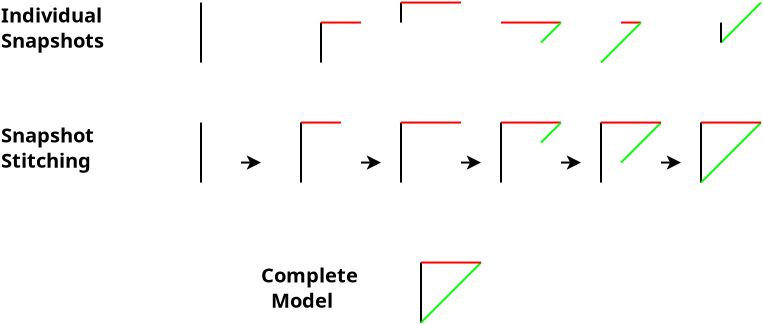<?xml version="1.0" encoding="UTF-8"?>
<dia:diagram xmlns:dia="http://www.lysator.liu.se/~alla/dia/">
  <dia:layer name="Background" visible="true" active="true">
    <dia:object type="Standard - Line" version="0" id="O0">
      <dia:attribute name="obj_pos">
        <dia:point val="-13,-9"/>
      </dia:attribute>
      <dia:attribute name="obj_bb">
        <dia:rectangle val="-13.05,-9.05;-12.95,-5.95"/>
      </dia:attribute>
      <dia:attribute name="conn_endpoints">
        <dia:point val="-13,-9"/>
        <dia:point val="-13,-6"/>
      </dia:attribute>
      <dia:attribute name="numcp">
        <dia:int val="1"/>
      </dia:attribute>
    </dia:object>
    <dia:object type="Standard - Line" version="0" id="O1">
      <dia:attribute name="obj_pos">
        <dia:point val="-7,-8"/>
      </dia:attribute>
      <dia:attribute name="obj_bb">
        <dia:rectangle val="-7.05,-8.05;-6.95,-5.95"/>
      </dia:attribute>
      <dia:attribute name="conn_endpoints">
        <dia:point val="-7,-8"/>
        <dia:point val="-7,-6"/>
      </dia:attribute>
      <dia:attribute name="numcp">
        <dia:int val="1"/>
      </dia:attribute>
    </dia:object>
    <dia:object type="Standard - Line" version="0" id="O2">
      <dia:attribute name="obj_pos">
        <dia:point val="-7,-8"/>
      </dia:attribute>
      <dia:attribute name="obj_bb">
        <dia:rectangle val="-7.05,-8.05;-4.95,-7.95"/>
      </dia:attribute>
      <dia:attribute name="conn_endpoints">
        <dia:point val="-7,-8"/>
        <dia:point val="-5,-8"/>
      </dia:attribute>
      <dia:attribute name="numcp">
        <dia:int val="1"/>
      </dia:attribute>
      <dia:attribute name="line_color">
        <dia:color val="#ff0000"/>
      </dia:attribute>
    </dia:object>
    <dia:object type="Standard - Line" version="0" id="O3">
      <dia:attribute name="obj_pos">
        <dia:point val="-3,-8"/>
      </dia:attribute>
      <dia:attribute name="obj_bb">
        <dia:rectangle val="-3.05,-9.05;-2.95,-7.95"/>
      </dia:attribute>
      <dia:attribute name="conn_endpoints">
        <dia:point val="-3,-8"/>
        <dia:point val="-3,-9"/>
      </dia:attribute>
      <dia:attribute name="numcp">
        <dia:int val="1"/>
      </dia:attribute>
    </dia:object>
    <dia:object type="Standard - Line" version="0" id="O4">
      <dia:attribute name="obj_pos">
        <dia:point val="-3,-9"/>
      </dia:attribute>
      <dia:attribute name="obj_bb">
        <dia:rectangle val="-3.05,-9.05;0.05,-8.95"/>
      </dia:attribute>
      <dia:attribute name="conn_endpoints">
        <dia:point val="-3,-9"/>
        <dia:point val="0,-9"/>
      </dia:attribute>
      <dia:attribute name="numcp">
        <dia:int val="1"/>
      </dia:attribute>
      <dia:attribute name="line_color">
        <dia:color val="#ff0000"/>
      </dia:attribute>
    </dia:object>
    <dia:object type="Standard - Line" version="0" id="O5">
      <dia:attribute name="obj_pos">
        <dia:point val="2,-8"/>
      </dia:attribute>
      <dia:attribute name="obj_bb">
        <dia:rectangle val="1.95,-8.05;5.05,-7.95"/>
      </dia:attribute>
      <dia:attribute name="conn_endpoints">
        <dia:point val="2,-8"/>
        <dia:point val="5,-8"/>
      </dia:attribute>
      <dia:attribute name="numcp">
        <dia:int val="1"/>
      </dia:attribute>
      <dia:attribute name="line_color">
        <dia:color val="#ff0000"/>
      </dia:attribute>
    </dia:object>
    <dia:object type="Standard - Line" version="0" id="O6">
      <dia:attribute name="obj_pos">
        <dia:point val="4,-7"/>
      </dia:attribute>
      <dia:attribute name="obj_bb">
        <dia:rectangle val="3.929,-8.071;5.071,-6.929"/>
      </dia:attribute>
      <dia:attribute name="conn_endpoints">
        <dia:point val="4,-7"/>
        <dia:point val="5,-8"/>
      </dia:attribute>
      <dia:attribute name="numcp">
        <dia:int val="1"/>
      </dia:attribute>
      <dia:attribute name="line_color">
        <dia:color val="#00ff00"/>
      </dia:attribute>
    </dia:object>
    <dia:object type="Standard - Line" version="0" id="O7">
      <dia:attribute name="obj_pos">
        <dia:point val="8,-8"/>
      </dia:attribute>
      <dia:attribute name="obj_bb">
        <dia:rectangle val="7.95,-8.05;9.05,-7.95"/>
      </dia:attribute>
      <dia:attribute name="conn_endpoints">
        <dia:point val="8,-8"/>
        <dia:point val="9,-8"/>
      </dia:attribute>
      <dia:attribute name="numcp">
        <dia:int val="1"/>
      </dia:attribute>
      <dia:attribute name="line_color">
        <dia:color val="#ff0000"/>
      </dia:attribute>
    </dia:object>
    <dia:object type="Standard - Line" version="0" id="O8">
      <dia:attribute name="obj_pos">
        <dia:point val="7,-6"/>
      </dia:attribute>
      <dia:attribute name="obj_bb">
        <dia:rectangle val="6.929,-8.071;9.071,-5.929"/>
      </dia:attribute>
      <dia:attribute name="conn_endpoints">
        <dia:point val="7,-6"/>
        <dia:point val="9,-8"/>
      </dia:attribute>
      <dia:attribute name="numcp">
        <dia:int val="1"/>
      </dia:attribute>
      <dia:attribute name="line_color">
        <dia:color val="#00ff00"/>
      </dia:attribute>
    </dia:object>
    <dia:object type="Standard - Line" version="0" id="O9">
      <dia:attribute name="obj_pos">
        <dia:point val="13,-7"/>
      </dia:attribute>
      <dia:attribute name="obj_bb">
        <dia:rectangle val="12.929,-9.071;15.071,-6.929"/>
      </dia:attribute>
      <dia:attribute name="conn_endpoints">
        <dia:point val="13,-7"/>
        <dia:point val="15,-9"/>
      </dia:attribute>
      <dia:attribute name="numcp">
        <dia:int val="1"/>
      </dia:attribute>
      <dia:attribute name="line_color">
        <dia:color val="#00ff00"/>
      </dia:attribute>
    </dia:object>
    <dia:object type="Standard - Line" version="0" id="O10">
      <dia:attribute name="obj_pos">
        <dia:point val="13,-8"/>
      </dia:attribute>
      <dia:attribute name="obj_bb">
        <dia:rectangle val="12.95,-8.05;13.05,-6.95"/>
      </dia:attribute>
      <dia:attribute name="conn_endpoints">
        <dia:point val="13,-8"/>
        <dia:point val="13,-7"/>
      </dia:attribute>
      <dia:attribute name="numcp">
        <dia:int val="1"/>
      </dia:attribute>
    </dia:object>
    <dia:object type="Standard - Line" version="0" id="O11">
      <dia:attribute name="obj_pos">
        <dia:point val="-8,-3"/>
      </dia:attribute>
      <dia:attribute name="obj_bb">
        <dia:rectangle val="-8.05,-3.05;-7.95,0.05"/>
      </dia:attribute>
      <dia:attribute name="conn_endpoints">
        <dia:point val="-8,-3"/>
        <dia:point val="-8,0"/>
      </dia:attribute>
      <dia:attribute name="numcp">
        <dia:int val="1"/>
      </dia:attribute>
    </dia:object>
    <dia:object type="Standard - Line" version="0" id="O12">
      <dia:attribute name="obj_pos">
        <dia:point val="-8,-3"/>
      </dia:attribute>
      <dia:attribute name="obj_bb">
        <dia:rectangle val="-8.05,-3.05;-5.95,-2.95"/>
      </dia:attribute>
      <dia:attribute name="conn_endpoints">
        <dia:point val="-8,-3"/>
        <dia:point val="-6,-3"/>
      </dia:attribute>
      <dia:attribute name="numcp">
        <dia:int val="1"/>
      </dia:attribute>
      <dia:attribute name="line_color">
        <dia:color val="#ff0000"/>
      </dia:attribute>
    </dia:object>
    <dia:object type="Standard - Line" version="0" id="O13">
      <dia:attribute name="obj_pos">
        <dia:point val="-3,-3"/>
      </dia:attribute>
      <dia:attribute name="obj_bb">
        <dia:rectangle val="-3.05,-3.05;-2.95,0.05"/>
      </dia:attribute>
      <dia:attribute name="conn_endpoints">
        <dia:point val="-3,-3"/>
        <dia:point val="-3,0"/>
      </dia:attribute>
      <dia:attribute name="numcp">
        <dia:int val="1"/>
      </dia:attribute>
    </dia:object>
    <dia:object type="Standard - Line" version="0" id="O14">
      <dia:attribute name="obj_pos">
        <dia:point val="-3,-3"/>
      </dia:attribute>
      <dia:attribute name="obj_bb">
        <dia:rectangle val="-3.05,-3.05;0.05,-2.95"/>
      </dia:attribute>
      <dia:attribute name="conn_endpoints">
        <dia:point val="-3,-3"/>
        <dia:point val="0,-3"/>
      </dia:attribute>
      <dia:attribute name="numcp">
        <dia:int val="1"/>
      </dia:attribute>
      <dia:attribute name="line_color">
        <dia:color val="#ff0000"/>
      </dia:attribute>
    </dia:object>
    <dia:object type="Standard - Line" version="0" id="O15">
      <dia:attribute name="obj_pos">
        <dia:point val="2,-3"/>
      </dia:attribute>
      <dia:attribute name="obj_bb">
        <dia:rectangle val="1.95,-3.05;2.05,0.05"/>
      </dia:attribute>
      <dia:attribute name="conn_endpoints">
        <dia:point val="2,-3"/>
        <dia:point val="2,0"/>
      </dia:attribute>
      <dia:attribute name="numcp">
        <dia:int val="1"/>
      </dia:attribute>
    </dia:object>
    <dia:object type="Standard - Line" version="0" id="O16">
      <dia:attribute name="obj_pos">
        <dia:point val="2,-3"/>
      </dia:attribute>
      <dia:attribute name="obj_bb">
        <dia:rectangle val="1.95,-3.05;5.05,-2.95"/>
      </dia:attribute>
      <dia:attribute name="conn_endpoints">
        <dia:point val="2,-3"/>
        <dia:point val="5,-3"/>
      </dia:attribute>
      <dia:attribute name="numcp">
        <dia:int val="1"/>
      </dia:attribute>
      <dia:attribute name="line_color">
        <dia:color val="#ff0000"/>
      </dia:attribute>
    </dia:object>
    <dia:object type="Standard - Line" version="0" id="O17">
      <dia:attribute name="obj_pos">
        <dia:point val="4,-2"/>
      </dia:attribute>
      <dia:attribute name="obj_bb">
        <dia:rectangle val="3.929,-3.071;5.071,-1.929"/>
      </dia:attribute>
      <dia:attribute name="conn_endpoints">
        <dia:point val="4,-2"/>
        <dia:point val="5,-3"/>
      </dia:attribute>
      <dia:attribute name="numcp">
        <dia:int val="1"/>
      </dia:attribute>
      <dia:attribute name="line_color">
        <dia:color val="#00ff00"/>
      </dia:attribute>
    </dia:object>
    <dia:object type="Standard - Line" version="0" id="O18">
      <dia:attribute name="obj_pos">
        <dia:point val="7,-3"/>
      </dia:attribute>
      <dia:attribute name="obj_bb">
        <dia:rectangle val="6.95,-3.05;7.05,0.05"/>
      </dia:attribute>
      <dia:attribute name="conn_endpoints">
        <dia:point val="7,-3"/>
        <dia:point val="7,0"/>
      </dia:attribute>
      <dia:attribute name="numcp">
        <dia:int val="1"/>
      </dia:attribute>
    </dia:object>
    <dia:object type="Standard - Line" version="0" id="O19">
      <dia:attribute name="obj_pos">
        <dia:point val="8,-1"/>
      </dia:attribute>
      <dia:attribute name="obj_bb">
        <dia:rectangle val="7.929,-3.071;10.071,-0.929"/>
      </dia:attribute>
      <dia:attribute name="conn_endpoints">
        <dia:point val="8,-1"/>
        <dia:point val="10,-3"/>
      </dia:attribute>
      <dia:attribute name="numcp">
        <dia:int val="1"/>
      </dia:attribute>
      <dia:attribute name="line_color">
        <dia:color val="#00ff00"/>
      </dia:attribute>
    </dia:object>
    <dia:object type="Standard - Line" version="0" id="O20">
      <dia:attribute name="obj_pos">
        <dia:point val="7,-3"/>
      </dia:attribute>
      <dia:attribute name="obj_bb">
        <dia:rectangle val="6.95,-3.05;10.05,-2.95"/>
      </dia:attribute>
      <dia:attribute name="conn_endpoints">
        <dia:point val="7,-3"/>
        <dia:point val="10,-3"/>
      </dia:attribute>
      <dia:attribute name="numcp">
        <dia:int val="1"/>
      </dia:attribute>
      <dia:attribute name="line_color">
        <dia:color val="#ff0000"/>
      </dia:attribute>
    </dia:object>
    <dia:object type="Standard - Line" version="0" id="O21">
      <dia:attribute name="obj_pos">
        <dia:point val="12,-3"/>
      </dia:attribute>
      <dia:attribute name="obj_bb">
        <dia:rectangle val="11.95,-3.05;12.05,0.05"/>
      </dia:attribute>
      <dia:attribute name="conn_endpoints">
        <dia:point val="12,-3"/>
        <dia:point val="12,0"/>
      </dia:attribute>
      <dia:attribute name="numcp">
        <dia:int val="1"/>
      </dia:attribute>
    </dia:object>
    <dia:object type="Standard - Line" version="0" id="O22">
      <dia:attribute name="obj_pos">
        <dia:point val="12,0"/>
      </dia:attribute>
      <dia:attribute name="obj_bb">
        <dia:rectangle val="11.929,-3.071;15.071,0.071"/>
      </dia:attribute>
      <dia:attribute name="conn_endpoints">
        <dia:point val="12,0"/>
        <dia:point val="15,-3"/>
      </dia:attribute>
      <dia:attribute name="numcp">
        <dia:int val="1"/>
      </dia:attribute>
      <dia:attribute name="line_color">
        <dia:color val="#00ff00"/>
      </dia:attribute>
    </dia:object>
    <dia:object type="Standard - Line" version="0" id="O23">
      <dia:attribute name="obj_pos">
        <dia:point val="12,-3"/>
      </dia:attribute>
      <dia:attribute name="obj_bb">
        <dia:rectangle val="11.95,-3.05;15.05,-2.95"/>
      </dia:attribute>
      <dia:attribute name="conn_endpoints">
        <dia:point val="12,-3"/>
        <dia:point val="15,-3"/>
      </dia:attribute>
      <dia:attribute name="numcp">
        <dia:int val="1"/>
      </dia:attribute>
      <dia:attribute name="line_color">
        <dia:color val="#ff0000"/>
      </dia:attribute>
    </dia:object>
    <dia:object type="Standard - Line" version="0" id="O24">
      <dia:attribute name="obj_pos">
        <dia:point val="-13,-3"/>
      </dia:attribute>
      <dia:attribute name="obj_bb">
        <dia:rectangle val="-13.05,-3.05;-12.95,0.05"/>
      </dia:attribute>
      <dia:attribute name="conn_endpoints">
        <dia:point val="-13,-3"/>
        <dia:point val="-13,0"/>
      </dia:attribute>
      <dia:attribute name="numcp">
        <dia:int val="1"/>
      </dia:attribute>
    </dia:object>
    <dia:object type="Standard - Text" version="1" id="O25">
      <dia:attribute name="obj_pos">
        <dia:point val="-23,-8"/>
      </dia:attribute>
      <dia:attribute name="obj_bb">
        <dia:rectangle val="-23,-8.935;-17.065,-6.504"/>
      </dia:attribute>
      <dia:attribute name="text">
        <dia:composite type="text">
          <dia:attribute name="string">
            <dia:string>#Individual
Snapshots#</dia:string>
          </dia:attribute>
          <dia:attribute name="font">
            <dia:font family="sans" style="80" name="Helvetica-Bold"/>
          </dia:attribute>
          <dia:attribute name="height">
            <dia:real val="1.259"/>
          </dia:attribute>
          <dia:attribute name="pos">
            <dia:point val="-23,-8"/>
          </dia:attribute>
          <dia:attribute name="color">
            <dia:color val="#000000"/>
          </dia:attribute>
          <dia:attribute name="alignment">
            <dia:enum val="0"/>
          </dia:attribute>
        </dia:composite>
      </dia:attribute>
      <dia:attribute name="valign">
        <dia:enum val="3"/>
      </dia:attribute>
    </dia:object>
    <dia:object type="Standard - Text" version="1" id="O26">
      <dia:attribute name="obj_pos">
        <dia:point val="-23,-2"/>
      </dia:attribute>
      <dia:attribute name="obj_bb">
        <dia:rectangle val="-23,-2.935;-17.665,-0.504"/>
      </dia:attribute>
      <dia:attribute name="text">
        <dia:composite type="text">
          <dia:attribute name="string">
            <dia:string>#Snapshot
Stitching#</dia:string>
          </dia:attribute>
          <dia:attribute name="font">
            <dia:font family="sans" style="80" name="Helvetica-Bold"/>
          </dia:attribute>
          <dia:attribute name="height">
            <dia:real val="1.259"/>
          </dia:attribute>
          <dia:attribute name="pos">
            <dia:point val="-23,-2"/>
          </dia:attribute>
          <dia:attribute name="color">
            <dia:color val="#000000"/>
          </dia:attribute>
          <dia:attribute name="alignment">
            <dia:enum val="0"/>
          </dia:attribute>
        </dia:composite>
      </dia:attribute>
      <dia:attribute name="valign">
        <dia:enum val="3"/>
      </dia:attribute>
    </dia:object>
    <dia:object type="Standard - Text" version="1" id="O27">
      <dia:attribute name="obj_pos">
        <dia:point val="-10,5"/>
      </dia:attribute>
      <dia:attribute name="obj_bb">
        <dia:rectangle val="-10,4.065;-4.605,6.496"/>
      </dia:attribute>
      <dia:attribute name="text">
        <dia:composite type="text">
          <dia:attribute name="string">
            <dia:string>#Complete
  Model#</dia:string>
          </dia:attribute>
          <dia:attribute name="font">
            <dia:font family="sans" style="80" name="Helvetica-Bold"/>
          </dia:attribute>
          <dia:attribute name="height">
            <dia:real val="1.259"/>
          </dia:attribute>
          <dia:attribute name="pos">
            <dia:point val="-10,5"/>
          </dia:attribute>
          <dia:attribute name="color">
            <dia:color val="#000000"/>
          </dia:attribute>
          <dia:attribute name="alignment">
            <dia:enum val="0"/>
          </dia:attribute>
        </dia:composite>
      </dia:attribute>
      <dia:attribute name="valign">
        <dia:enum val="3"/>
      </dia:attribute>
    </dia:object>
    <dia:object type="Standard - Line" version="0" id="O28">
      <dia:attribute name="obj_pos">
        <dia:point val="-2,4"/>
      </dia:attribute>
      <dia:attribute name="obj_bb">
        <dia:rectangle val="-2.05,3.95;-1.95,7.05"/>
      </dia:attribute>
      <dia:attribute name="conn_endpoints">
        <dia:point val="-2,4"/>
        <dia:point val="-2,7"/>
      </dia:attribute>
      <dia:attribute name="numcp">
        <dia:int val="1"/>
      </dia:attribute>
    </dia:object>
    <dia:object type="Standard - Line" version="0" id="O29">
      <dia:attribute name="obj_pos">
        <dia:point val="-2,7"/>
      </dia:attribute>
      <dia:attribute name="obj_bb">
        <dia:rectangle val="-2.071,3.929;1.071,7.071"/>
      </dia:attribute>
      <dia:attribute name="conn_endpoints">
        <dia:point val="-2,7"/>
        <dia:point val="1,4"/>
      </dia:attribute>
      <dia:attribute name="numcp">
        <dia:int val="1"/>
      </dia:attribute>
      <dia:attribute name="line_color">
        <dia:color val="#00ff00"/>
      </dia:attribute>
    </dia:object>
    <dia:object type="Standard - Line" version="0" id="O30">
      <dia:attribute name="obj_pos">
        <dia:point val="-2,4"/>
      </dia:attribute>
      <dia:attribute name="obj_bb">
        <dia:rectangle val="-2.05,3.95;1.05,4.05"/>
      </dia:attribute>
      <dia:attribute name="conn_endpoints">
        <dia:point val="-2,4"/>
        <dia:point val="1,4"/>
      </dia:attribute>
      <dia:attribute name="numcp">
        <dia:int val="1"/>
      </dia:attribute>
      <dia:attribute name="line_color">
        <dia:color val="#ff0000"/>
      </dia:attribute>
    </dia:object>
    <dia:object type="Standard - Line" version="0" id="O31">
      <dia:attribute name="obj_pos">
        <dia:point val="-11,-1"/>
      </dia:attribute>
      <dia:attribute name="obj_bb">
        <dia:rectangle val="-11.05,-1.362;-9.888,-0.638"/>
      </dia:attribute>
      <dia:attribute name="conn_endpoints">
        <dia:point val="-11,-1"/>
        <dia:point val="-10,-1"/>
      </dia:attribute>
      <dia:attribute name="numcp">
        <dia:int val="1"/>
      </dia:attribute>
      <dia:attribute name="end_arrow">
        <dia:enum val="22"/>
      </dia:attribute>
      <dia:attribute name="end_arrow_length">
        <dia:real val="0.5"/>
      </dia:attribute>
      <dia:attribute name="end_arrow_width">
        <dia:real val="0.5"/>
      </dia:attribute>
    </dia:object>
    <dia:object type="Standard - Line" version="0" id="O32">
      <dia:attribute name="obj_pos">
        <dia:point val="-5,-1"/>
      </dia:attribute>
      <dia:attribute name="obj_bb">
        <dia:rectangle val="-5.05,-1.362;-3.888,-0.638"/>
      </dia:attribute>
      <dia:attribute name="conn_endpoints">
        <dia:point val="-5,-1"/>
        <dia:point val="-4,-1"/>
      </dia:attribute>
      <dia:attribute name="numcp">
        <dia:int val="1"/>
      </dia:attribute>
      <dia:attribute name="end_arrow">
        <dia:enum val="22"/>
      </dia:attribute>
      <dia:attribute name="end_arrow_length">
        <dia:real val="0.5"/>
      </dia:attribute>
      <dia:attribute name="end_arrow_width">
        <dia:real val="0.5"/>
      </dia:attribute>
    </dia:object>
    <dia:object type="Standard - Line" version="0" id="O33">
      <dia:attribute name="obj_pos">
        <dia:point val="0,-1"/>
      </dia:attribute>
      <dia:attribute name="obj_bb">
        <dia:rectangle val="-0.05,-1.362;1.112,-0.638"/>
      </dia:attribute>
      <dia:attribute name="conn_endpoints">
        <dia:point val="0,-1"/>
        <dia:point val="1,-1"/>
      </dia:attribute>
      <dia:attribute name="numcp">
        <dia:int val="1"/>
      </dia:attribute>
      <dia:attribute name="end_arrow">
        <dia:enum val="22"/>
      </dia:attribute>
      <dia:attribute name="end_arrow_length">
        <dia:real val="0.5"/>
      </dia:attribute>
      <dia:attribute name="end_arrow_width">
        <dia:real val="0.5"/>
      </dia:attribute>
    </dia:object>
    <dia:object type="Standard - Line" version="0" id="O34">
      <dia:attribute name="obj_pos">
        <dia:point val="5,-1"/>
      </dia:attribute>
      <dia:attribute name="obj_bb">
        <dia:rectangle val="4.95,-1.362;6.112,-0.638"/>
      </dia:attribute>
      <dia:attribute name="conn_endpoints">
        <dia:point val="5,-1"/>
        <dia:point val="6,-1"/>
      </dia:attribute>
      <dia:attribute name="numcp">
        <dia:int val="1"/>
      </dia:attribute>
      <dia:attribute name="end_arrow">
        <dia:enum val="22"/>
      </dia:attribute>
      <dia:attribute name="end_arrow_length">
        <dia:real val="0.5"/>
      </dia:attribute>
      <dia:attribute name="end_arrow_width">
        <dia:real val="0.5"/>
      </dia:attribute>
    </dia:object>
    <dia:object type="Standard - Line" version="0" id="O35">
      <dia:attribute name="obj_pos">
        <dia:point val="10,-1"/>
      </dia:attribute>
      <dia:attribute name="obj_bb">
        <dia:rectangle val="9.95,-1.362;11.112,-0.638"/>
      </dia:attribute>
      <dia:attribute name="conn_endpoints">
        <dia:point val="10,-1"/>
        <dia:point val="11,-1"/>
      </dia:attribute>
      <dia:attribute name="numcp">
        <dia:int val="1"/>
      </dia:attribute>
      <dia:attribute name="end_arrow">
        <dia:enum val="22"/>
      </dia:attribute>
      <dia:attribute name="end_arrow_length">
        <dia:real val="0.5"/>
      </dia:attribute>
      <dia:attribute name="end_arrow_width">
        <dia:real val="0.5"/>
      </dia:attribute>
    </dia:object>
  </dia:layer>
</dia:diagram>
